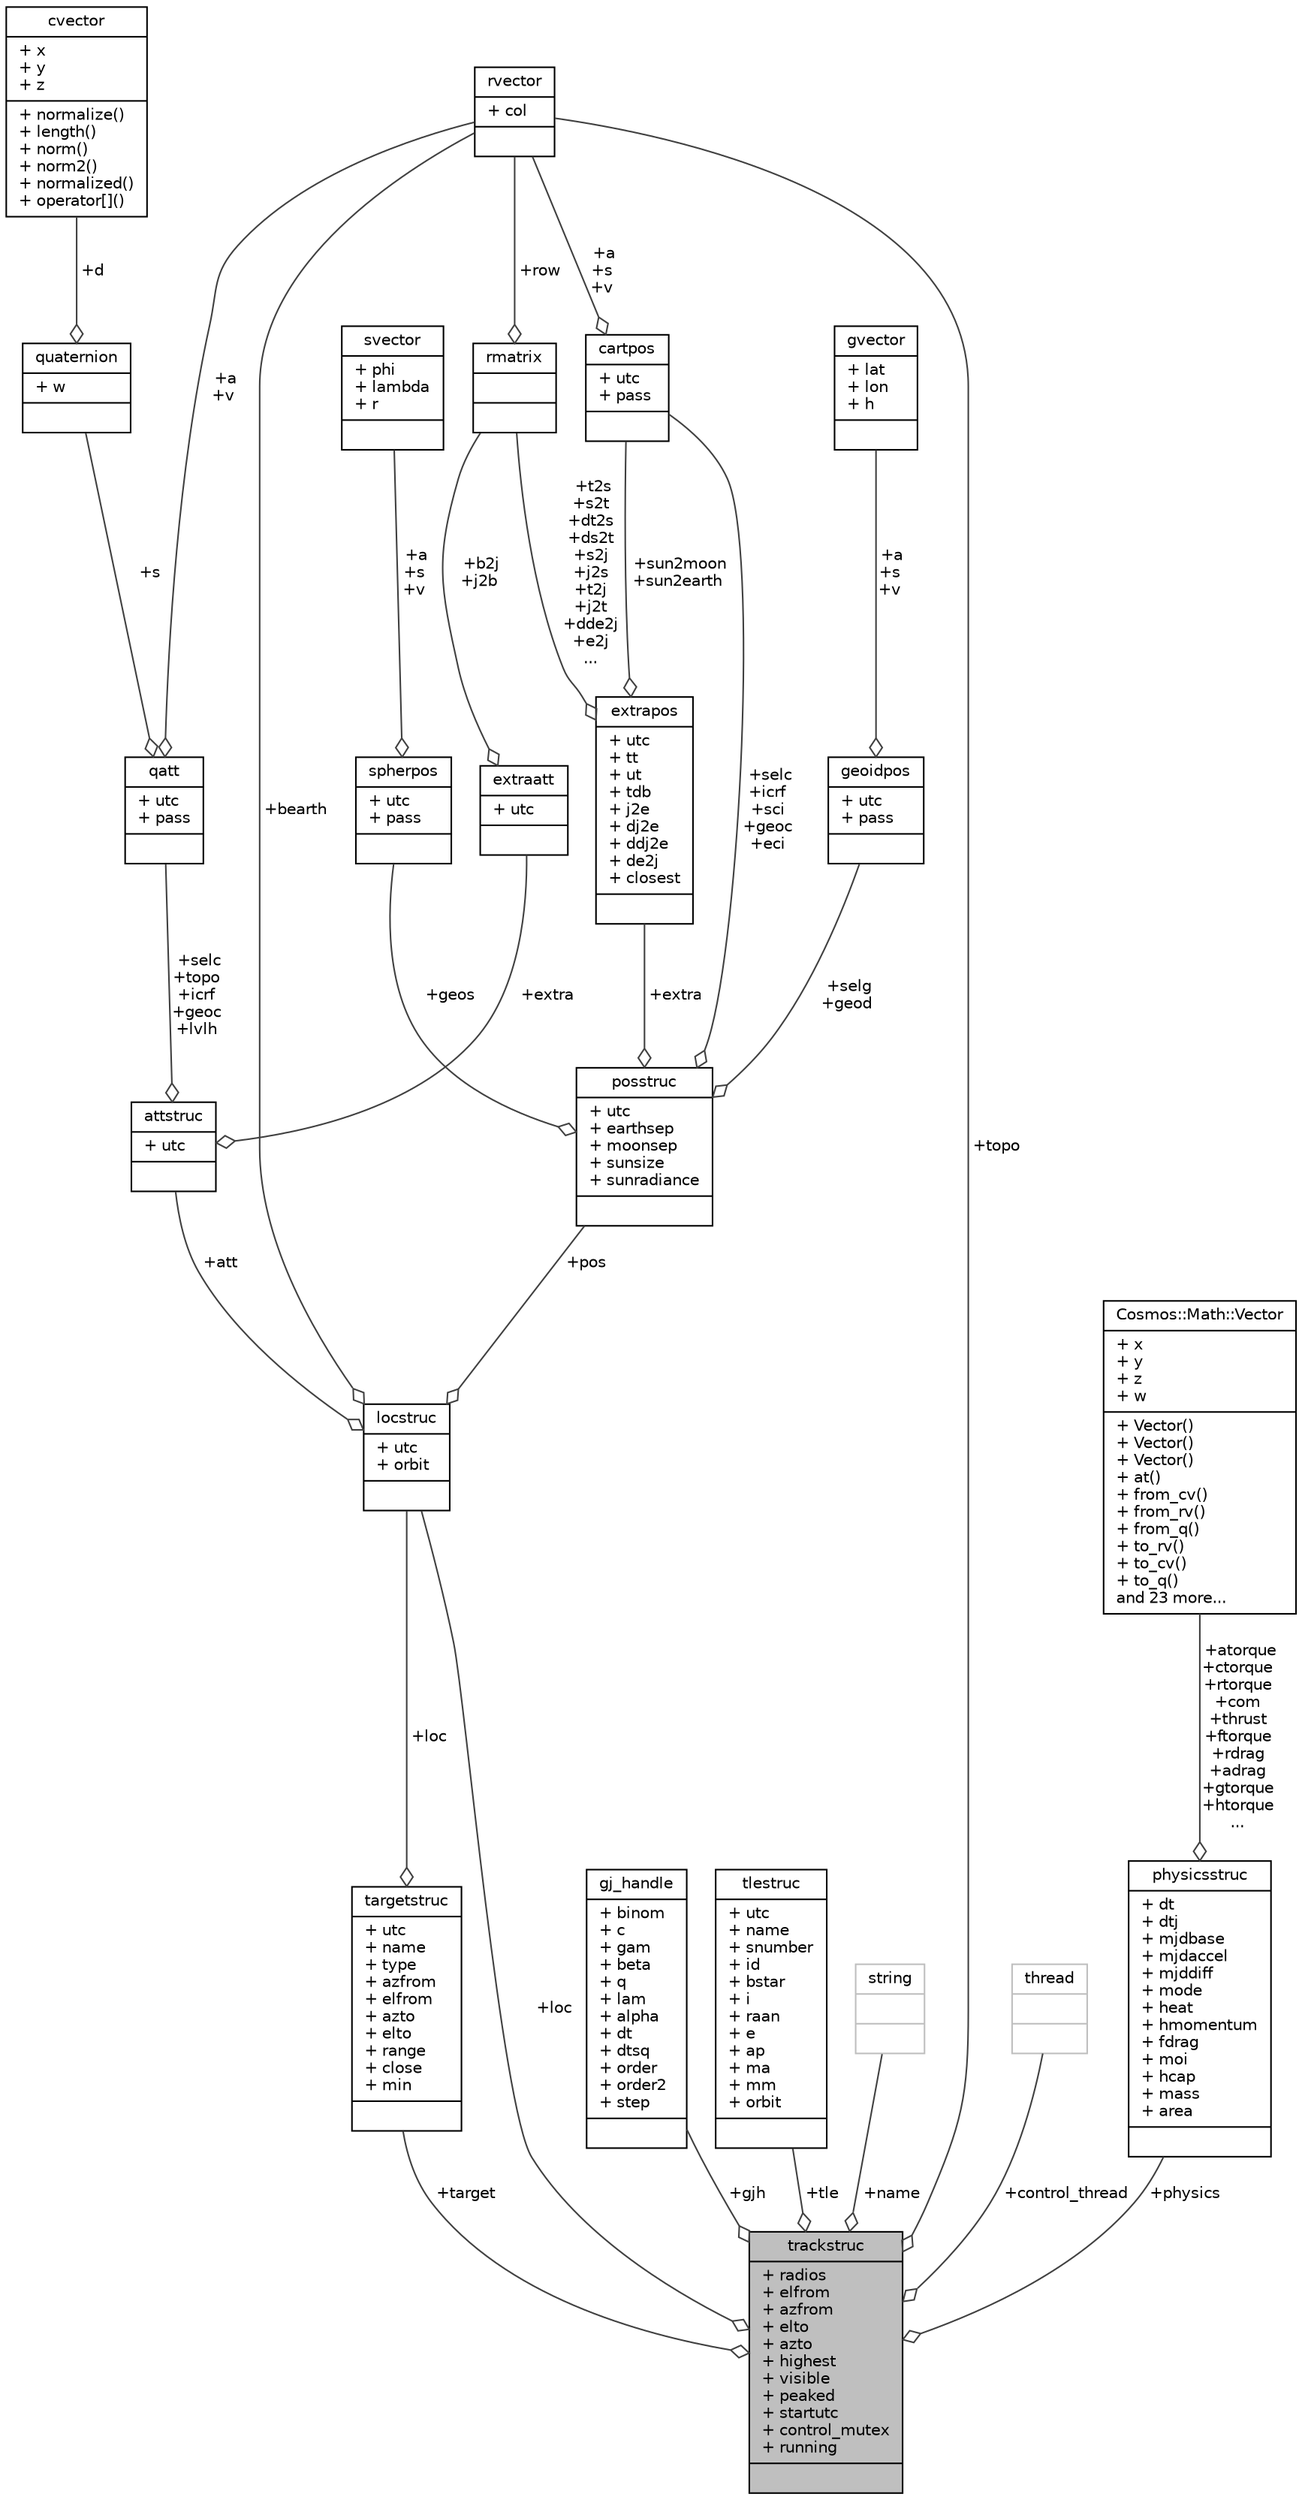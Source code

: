 digraph "trackstruc"
{
 // INTERACTIVE_SVG=YES
  edge [fontname="Helvetica",fontsize="10",labelfontname="Helvetica",labelfontsize="10"];
  node [fontname="Helvetica",fontsize="10",shape=record];
  Node1 [label="{trackstruc\n|+ radios\l+ elfrom\l+ azfrom\l+ elto\l+ azto\l+ highest\l+ visible\l+ peaked\l+ startutc\l+ control_mutex\l+ running\l|}",height=0.2,width=0.4,color="black", fillcolor="grey75", style="filled", fontcolor="black"];
  Node2 -> Node1 [color="grey25",fontsize="10",style="solid",label=" +loc" ,arrowhead="odiamond",fontname="Helvetica"];
  Node2 [label="{locstruc\n|+ utc\l+ orbit\l|}",height=0.2,width=0.4,color="black", fillcolor="white", style="filled",URL="$structlocstruc.html"];
  Node3 -> Node2 [color="grey25",fontsize="10",style="solid",label=" +pos" ,arrowhead="odiamond",fontname="Helvetica"];
  Node3 [label="{posstruc\n|+ utc\l+ earthsep\l+ moonsep\l+ sunsize\l+ sunradiance\l|}",height=0.2,width=0.4,color="black", fillcolor="white", style="filled",URL="$structposstruc.html"];
  Node4 -> Node3 [color="grey25",fontsize="10",style="solid",label=" +selg\n+geod" ,arrowhead="odiamond",fontname="Helvetica"];
  Node4 [label="{geoidpos\n|+ utc\l+ pass\l|}",height=0.2,width=0.4,color="black", fillcolor="white", style="filled",URL="$structgeoidpos.html",tooltip="Geodetic position structure. "];
  Node5 -> Node4 [color="grey25",fontsize="10",style="solid",label=" +a\n+s\n+v" ,arrowhead="odiamond",fontname="Helvetica"];
  Node5 [label="{gvector\n|+ lat\l+ lon\l+ h\l|}",height=0.2,width=0.4,color="black", fillcolor="white", style="filled",URL="$structgvector.html",tooltip="3 element geodetic vector "];
  Node6 -> Node3 [color="grey25",fontsize="10",style="solid",label=" +geos" ,arrowhead="odiamond",fontname="Helvetica"];
  Node6 [label="{spherpos\n|+ utc\l+ pass\l|}",height=0.2,width=0.4,color="black", fillcolor="white", style="filled",URL="$structspherpos.html",tooltip="Spherical position structure. "];
  Node7 -> Node6 [color="grey25",fontsize="10",style="solid",label=" +a\n+s\n+v" ,arrowhead="odiamond",fontname="Helvetica"];
  Node7 [label="{svector\n|+ phi\l+ lambda\l+ r\l|}",height=0.2,width=0.4,color="black", fillcolor="white", style="filled",URL="$structsvector.html",tooltip="3 element spherical vector "];
  Node8 -> Node3 [color="grey25",fontsize="10",style="solid",label=" +selc\n+icrf\n+sci\n+geoc\n+eci" ,arrowhead="odiamond",fontname="Helvetica"];
  Node8 [label="{cartpos\n|+ utc\l+ pass\l|}",height=0.2,width=0.4,color="black", fillcolor="white", style="filled",URL="$structcartpos.html",tooltip="Cartesian full position structure. "];
  Node9 -> Node8 [color="grey25",fontsize="10",style="solid",label=" +a\n+s\n+v" ,arrowhead="odiamond",fontname="Helvetica"];
  Node9 [label="{rvector\n|+ col\l|}",height=0.2,width=0.4,color="black", fillcolor="white", style="filled",URL="$structrvector.html",tooltip="3 element generic row vector "];
  Node10 -> Node3 [color="grey25",fontsize="10",style="solid",label=" +extra" ,arrowhead="odiamond",fontname="Helvetica"];
  Node10 [label="{extrapos\n|+ utc\l+ tt\l+ ut\l+ tdb\l+ j2e\l+ dj2e\l+ ddj2e\l+ de2j\l+ closest\l|}",height=0.2,width=0.4,color="black", fillcolor="white", style="filled",URL="$structextrapos.html",tooltip="Additional parameters relating to position that need only be calculated once. "];
  Node8 -> Node10 [color="grey25",fontsize="10",style="solid",label=" +sun2moon\n+sun2earth" ,arrowhead="odiamond",fontname="Helvetica"];
  Node11 -> Node10 [color="grey25",fontsize="10",style="solid",label=" +t2s\n+s2t\n+dt2s\n+ds2t\n+s2j\n+j2s\n+t2j\n+j2t\n+dde2j\n+e2j\n..." ,arrowhead="odiamond",fontname="Helvetica"];
  Node11 [label="{rmatrix\n||}",height=0.2,width=0.4,color="black", fillcolor="white", style="filled",URL="$structrmatrix.html",tooltip="3x3 element generic matrix "];
  Node9 -> Node11 [color="grey25",fontsize="10",style="solid",label=" +row" ,arrowhead="odiamond",fontname="Helvetica"];
  Node9 -> Node2 [color="grey25",fontsize="10",style="solid",label=" +bearth" ,arrowhead="odiamond",fontname="Helvetica"];
  Node12 -> Node2 [color="grey25",fontsize="10",style="solid",label=" +att" ,arrowhead="odiamond",fontname="Helvetica"];
  Node12 [label="{attstruc\n|+ utc\l|}",height=0.2,width=0.4,color="black", fillcolor="white", style="filled",URL="$structattstruc.html"];
  Node13 -> Node12 [color="grey25",fontsize="10",style="solid",label=" +selc\n+topo\n+icrf\n+geoc\n+lvlh" ,arrowhead="odiamond",fontname="Helvetica"];
  Node13 [label="{qatt\n|+ utc\l+ pass\l|}",height=0.2,width=0.4,color="black", fillcolor="white", style="filled",URL="$structqatt.html",tooltip="Quaternion Attitude. "];
  Node14 -> Node13 [color="grey25",fontsize="10",style="solid",label=" +s" ,arrowhead="odiamond",fontname="Helvetica"];
  Node14 [label="{quaternion\n|+ w\l|}",height=0.2,width=0.4,color="black", fillcolor="white", style="filled",URL="$structquaternion.html",tooltip="Quaternion, scalar last, using x, y, z. "];
  Node15 -> Node14 [color="grey25",fontsize="10",style="solid",label=" +d" ,arrowhead="odiamond",fontname="Helvetica"];
  Node15 [label="{cvector\n|+ x\l+ y\l+ z\l|+ normalize()\l+ length()\l+ norm()\l+ norm2()\l+ normalized()\l+ operator[]()\l}",height=0.2,width=0.4,color="black", fillcolor="white", style="filled",URL="$classcvector.html",tooltip="3 element cartesian vector "];
  Node9 -> Node13 [color="grey25",fontsize="10",style="solid",label=" +a\n+v" ,arrowhead="odiamond",fontname="Helvetica"];
  Node16 -> Node12 [color="grey25",fontsize="10",style="solid",label=" +extra" ,arrowhead="odiamond",fontname="Helvetica"];
  Node16 [label="{extraatt\n|+ utc\l|}",height=0.2,width=0.4,color="black", fillcolor="white", style="filled",URL="$structextraatt.html",tooltip="Additional parameters relating to position that need only be calculated once. "];
  Node11 -> Node16 [color="grey25",fontsize="10",style="solid",label=" +b2j\n+j2b" ,arrowhead="odiamond",fontname="Helvetica"];
  Node17 -> Node1 [color="grey25",fontsize="10",style="solid",label=" +gjh" ,arrowhead="odiamond",fontname="Helvetica"];
  Node17 [label="{gj_handle\n|+ binom\l+ c\l+ gam\l+ beta\l+ q\l+ lam\l+ alpha\l+ dt\l+ dtsq\l+ order\l+ order2\l+ step\l|}",height=0.2,width=0.4,color="black", fillcolor="white", style="filled",URL="$structgj__handle.html",tooltip="Gauss-Jackson integration handle. "];
  Node18 -> Node1 [color="grey25",fontsize="10",style="solid",label=" +tle" ,arrowhead="odiamond",fontname="Helvetica"];
  Node18 [label="{tlestruc\n|+ utc\l+ name\l+ snumber\l+ id\l+ bstar\l+ i\l+ raan\l+ e\l+ ap\l+ ma\l+ mm\l+ orbit\l|}",height=0.2,width=0.4,color="black", fillcolor="white", style="filled",URL="$structtlestruc.html"];
  Node9 -> Node1 [color="grey25",fontsize="10",style="solid",label=" +topo" ,arrowhead="odiamond",fontname="Helvetica"];
  Node19 -> Node1 [color="grey25",fontsize="10",style="solid",label=" +name" ,arrowhead="odiamond",fontname="Helvetica"];
  Node19 [label="{string\n||}",height=0.2,width=0.4,color="grey75", fillcolor="white", style="filled"];
  Node20 -> Node1 [color="grey25",fontsize="10",style="solid",label=" +target" ,arrowhead="odiamond",fontname="Helvetica"];
  Node20 [label="{targetstruc\n|+ utc\l+ name\l+ type\l+ azfrom\l+ elfrom\l+ azto\l+ elto\l+ range\l+ close\l+ min\l|}",height=0.2,width=0.4,color="black", fillcolor="white", style="filled",URL="$structtargetstruc.html",tooltip="Target structure. "];
  Node2 -> Node20 [color="grey25",fontsize="10",style="solid",label=" +loc" ,arrowhead="odiamond",fontname="Helvetica"];
  Node21 -> Node1 [color="grey25",fontsize="10",style="solid",label=" +control_thread" ,arrowhead="odiamond",fontname="Helvetica"];
  Node21 [label="{thread\n||}",height=0.2,width=0.4,color="grey75", fillcolor="white", style="filled"];
  Node22 -> Node1 [color="grey25",fontsize="10",style="solid",label=" +physics" ,arrowhead="odiamond",fontname="Helvetica"];
  Node22 [label="{physicsstruc\n|+ dt\l+ dtj\l+ mjdbase\l+ mjdaccel\l+ mjddiff\l+ mode\l+ heat\l+ hmomentum\l+ fdrag\l+ moi\l+ hcap\l+ mass\l+ area\l|}",height=0.2,width=0.4,color="black", fillcolor="white", style="filled",URL="$structphysicsstruc.html",tooltip="Physics Simulation Structure. "];
  Node23 -> Node22 [color="grey25",fontsize="10",style="solid",label=" +atorque\n+ctorque\n+rtorque\n+com\n+thrust\n+ftorque\n+rdrag\n+adrag\n+gtorque\n+htorque\n..." ,arrowhead="odiamond",fontname="Helvetica"];
  Node23 [label="{Cosmos::Math::Vector\n|+ x\l+ y\l+ z\l+ w\l|+ Vector()\l+ Vector()\l+ Vector()\l+ at()\l+ from_cv()\l+ from_rv()\l+ from_q()\l+ to_rv()\l+ to_cv()\l+ to_q()\land 23 more...\l}",height=0.2,width=0.4,color="black", fillcolor="white", style="filled",URL="$class_cosmos_1_1_math_1_1_vector.html",tooltip="Vector Class. "];
}
